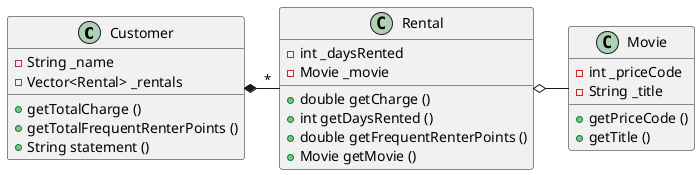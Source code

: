 @startuml
Customer *- "*" Rental
Rental o- Movie

class Customer {
    - String _name
    - Vector<Rental> _rentals
    + getTotalCharge ()
    + getTotalFrequentRenterPoints ()
    + String statement ()
    }

class Rental {
    - int _daysRented
    - Movie _movie
    + double getCharge ()
    + int getDaysRented ()
    + double getFrequentRenterPoints ()
    + Movie getMovie ()
    }

class Movie {
    - int _priceCode
    - String _title
    + getPriceCode ()
    + getTitle ()
    }

@enduml
